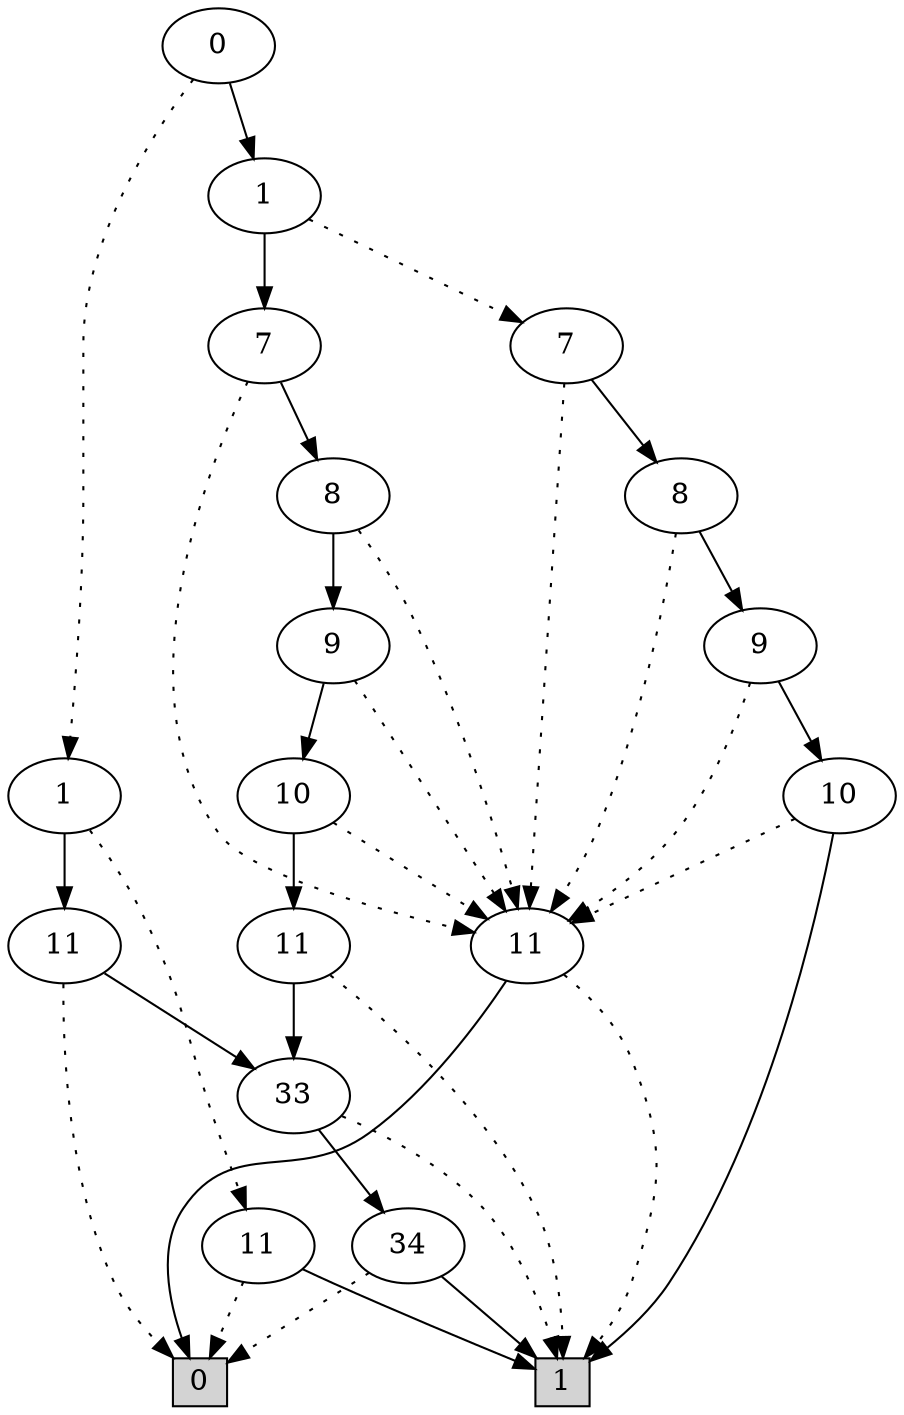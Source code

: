 digraph G {
0 [shape=box, label="0", style=filled, shape=box, height=0.3, width=0.3];
1 [shape=box, label="1", style=filled, shape=box, height=0.3, width=0.3];
49806 [label="0"];
49806 -> 49801 [style=dotted];
49806 -> 49647 [style=filled];
49801 [label="1"];
49801 -> 24 [style=dotted];
49801 -> 49613 [style=filled];
24 [label="11"];
24 -> 0 [style=dotted];
24 -> 1 [style=filled];
49613 [label="11"];
49613 -> 0 [style=dotted];
49613 -> 1204 [style=filled];
1204 [label="33"];
1204 -> 1 [style=dotted];
1204 -> 70 [style=filled];
70 [label="34"];
70 -> 0 [style=dotted];
70 -> 1 [style=filled];
49647 [label="1"];
49647 -> 49641 [style=dotted];
49647 -> 49646 [style=filled];
49641 [label="7"];
49641 -> 25 [style=dotted];
49641 -> 49640 [style=filled];
25 [label="11"];
25 -> 1 [style=dotted];
25 -> 0 [style=filled];
49640 [label="8"];
49640 -> 25 [style=dotted];
49640 -> 49639 [style=filled];
49639 [label="9"];
49639 -> 25 [style=dotted];
49639 -> 46480 [style=filled];
46480 [label="10"];
46480 -> 25 [style=dotted];
46480 -> 1 [style=filled];
49646 [label="7"];
49646 -> 25 [style=dotted];
49646 -> 49645 [style=filled];
49645 [label="8"];
49645 -> 25 [style=dotted];
49645 -> 49644 [style=filled];
49644 [label="9"];
49644 -> 25 [style=dotted];
49644 -> 49643 [style=filled];
49643 [label="10"];
49643 -> 25 [style=dotted];
49643 -> 49642 [style=filled];
49642 [label="11"];
49642 -> 1 [style=dotted];
49642 -> 1204 [style=filled];
}
